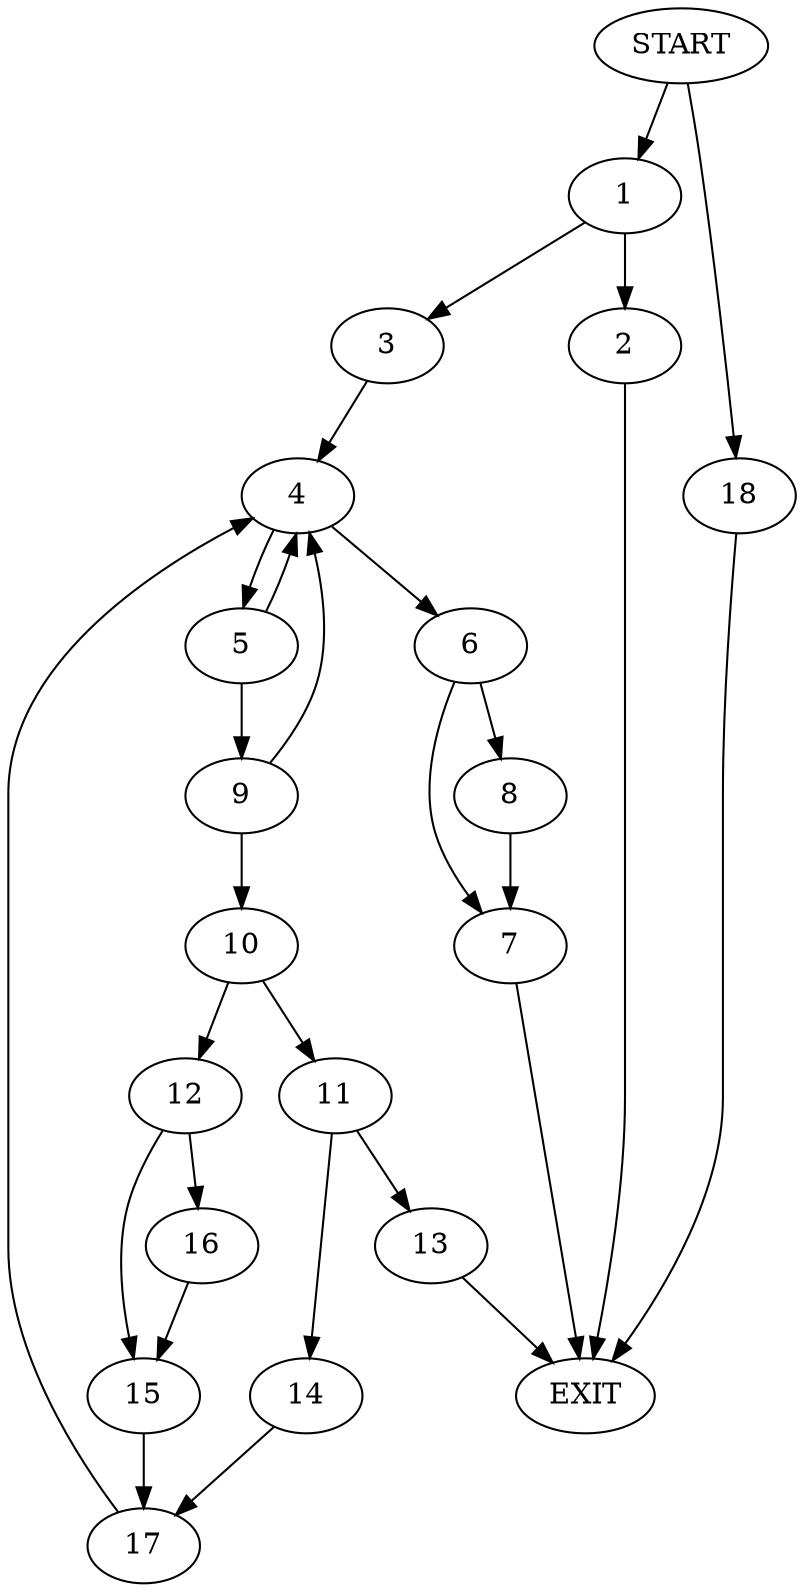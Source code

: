 digraph {
0 [label="START"]
19 [label="EXIT"]
0 -> 1
1 -> 2
1 -> 3
3 -> 4
2 -> 19
4 -> 5
4 -> 6
6 -> 7
6 -> 8
5 -> 4
5 -> 9
9 -> 4
9 -> 10
10 -> 11
10 -> 12
11 -> 13
11 -> 14
12 -> 15
12 -> 16
14 -> 17
13 -> 19
17 -> 4
16 -> 15
15 -> 17
7 -> 19
8 -> 7
0 -> 18
18 -> 19
}
